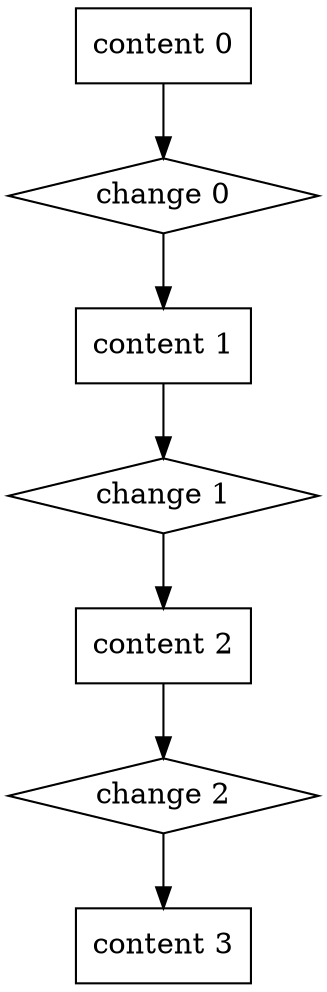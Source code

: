digraph change {
  content0 [shape=box, label="content 0"] 
  change0 [shape=diamond, label="change 0"]
  content1 [shape=box, label="content 1"] 
  change1 [shape=diamond, label="change 1"]
  content2 [shape=box, label="content 2"] 
  change2 [shape=diamond, label="change 2"]
  content3 [shape=box, label="content 3"] 


  content0 -> change0 -> content1 -> change1 -> content2 -> change2 -> content3
}
